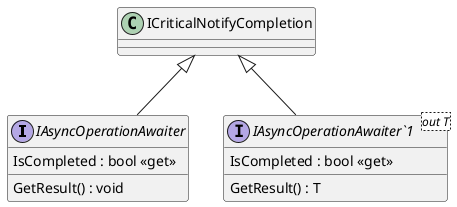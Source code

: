 @startuml
interface IAsyncOperationAwaiter {
    IsCompleted : bool <<get>>
    GetResult() : void
}
interface "IAsyncOperationAwaiter`1"<out T> {
    IsCompleted : bool <<get>>
    GetResult() : T
}
ICriticalNotifyCompletion <|-- IAsyncOperationAwaiter
ICriticalNotifyCompletion <|-- "IAsyncOperationAwaiter`1"
@enduml
